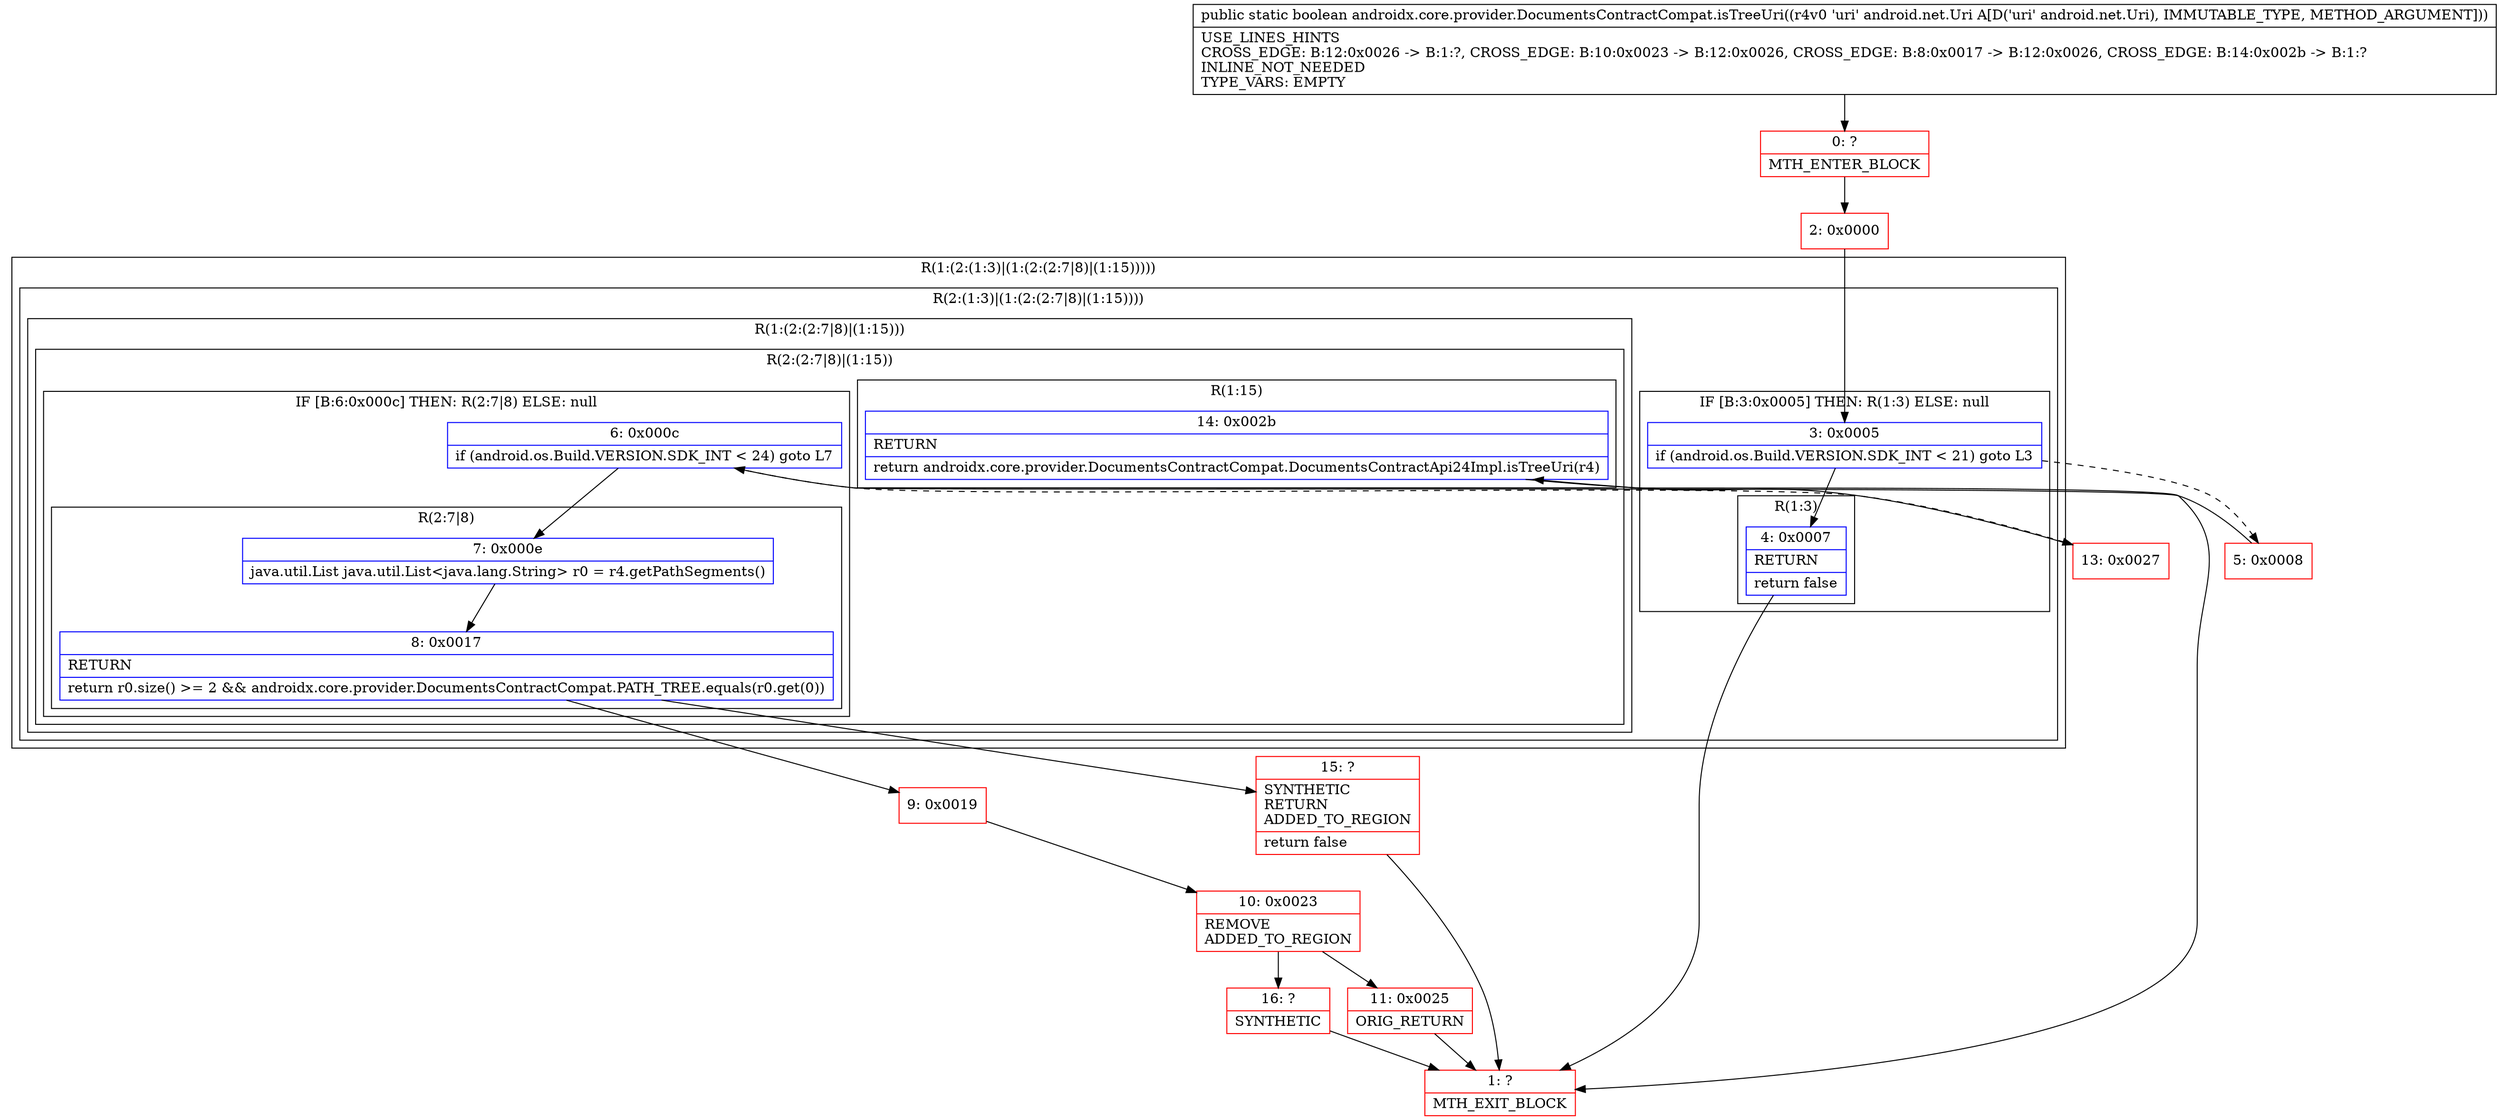 digraph "CFG forandroidx.core.provider.DocumentsContractCompat.isTreeUri(Landroid\/net\/Uri;)Z" {
subgraph cluster_Region_1620654878 {
label = "R(1:(2:(1:3)|(1:(2:(2:7|8)|(1:15)))))";
node [shape=record,color=blue];
subgraph cluster_Region_1093733605 {
label = "R(2:(1:3)|(1:(2:(2:7|8)|(1:15))))";
node [shape=record,color=blue];
subgraph cluster_IfRegion_2106129631 {
label = "IF [B:3:0x0005] THEN: R(1:3) ELSE: null";
node [shape=record,color=blue];
Node_3 [shape=record,label="{3\:\ 0x0005|if (android.os.Build.VERSION.SDK_INT \< 21) goto L3\l}"];
subgraph cluster_Region_1510152433 {
label = "R(1:3)";
node [shape=record,color=blue];
Node_4 [shape=record,label="{4\:\ 0x0007|RETURN\l|return false\l}"];
}
}
subgraph cluster_Region_1936427364 {
label = "R(1:(2:(2:7|8)|(1:15)))";
node [shape=record,color=blue];
subgraph cluster_Region_980739528 {
label = "R(2:(2:7|8)|(1:15))";
node [shape=record,color=blue];
subgraph cluster_IfRegion_10524765 {
label = "IF [B:6:0x000c] THEN: R(2:7|8) ELSE: null";
node [shape=record,color=blue];
Node_6 [shape=record,label="{6\:\ 0x000c|if (android.os.Build.VERSION.SDK_INT \< 24) goto L7\l}"];
subgraph cluster_Region_289200277 {
label = "R(2:7|8)";
node [shape=record,color=blue];
Node_7 [shape=record,label="{7\:\ 0x000e|java.util.List java.util.List\<java.lang.String\> r0 = r4.getPathSegments()\l}"];
Node_8 [shape=record,label="{8\:\ 0x0017|RETURN\l|return r0.size() \>= 2 && androidx.core.provider.DocumentsContractCompat.PATH_TREE.equals(r0.get(0))\l}"];
}
}
subgraph cluster_Region_1118227496 {
label = "R(1:15)";
node [shape=record,color=blue];
Node_14 [shape=record,label="{14\:\ 0x002b|RETURN\l|return androidx.core.provider.DocumentsContractCompat.DocumentsContractApi24Impl.isTreeUri(r4)\l}"];
}
}
}
}
}
Node_0 [shape=record,color=red,label="{0\:\ ?|MTH_ENTER_BLOCK\l}"];
Node_2 [shape=record,color=red,label="{2\:\ 0x0000}"];
Node_1 [shape=record,color=red,label="{1\:\ ?|MTH_EXIT_BLOCK\l}"];
Node_5 [shape=record,color=red,label="{5\:\ 0x0008}"];
Node_9 [shape=record,color=red,label="{9\:\ 0x0019}"];
Node_10 [shape=record,color=red,label="{10\:\ 0x0023|REMOVE\lADDED_TO_REGION\l}"];
Node_11 [shape=record,color=red,label="{11\:\ 0x0025|ORIG_RETURN\l}"];
Node_16 [shape=record,color=red,label="{16\:\ ?|SYNTHETIC\l}"];
Node_15 [shape=record,color=red,label="{15\:\ ?|SYNTHETIC\lRETURN\lADDED_TO_REGION\l|return false\l}"];
Node_13 [shape=record,color=red,label="{13\:\ 0x0027}"];
MethodNode[shape=record,label="{public static boolean androidx.core.provider.DocumentsContractCompat.isTreeUri((r4v0 'uri' android.net.Uri A[D('uri' android.net.Uri), IMMUTABLE_TYPE, METHOD_ARGUMENT]))  | USE_LINES_HINTS\lCROSS_EDGE: B:12:0x0026 \-\> B:1:?, CROSS_EDGE: B:10:0x0023 \-\> B:12:0x0026, CROSS_EDGE: B:8:0x0017 \-\> B:12:0x0026, CROSS_EDGE: B:14:0x002b \-\> B:1:?\lINLINE_NOT_NEEDED\lTYPE_VARS: EMPTY\l}"];
MethodNode -> Node_0;Node_3 -> Node_4;
Node_3 -> Node_5[style=dashed];
Node_4 -> Node_1;
Node_6 -> Node_7;
Node_6 -> Node_13[style=dashed];
Node_7 -> Node_8;
Node_8 -> Node_9;
Node_8 -> Node_15;
Node_14 -> Node_1;
Node_0 -> Node_2;
Node_2 -> Node_3;
Node_5 -> Node_6;
Node_9 -> Node_10;
Node_10 -> Node_11;
Node_10 -> Node_16;
Node_11 -> Node_1;
Node_16 -> Node_1;
Node_15 -> Node_1;
Node_13 -> Node_14;
}

